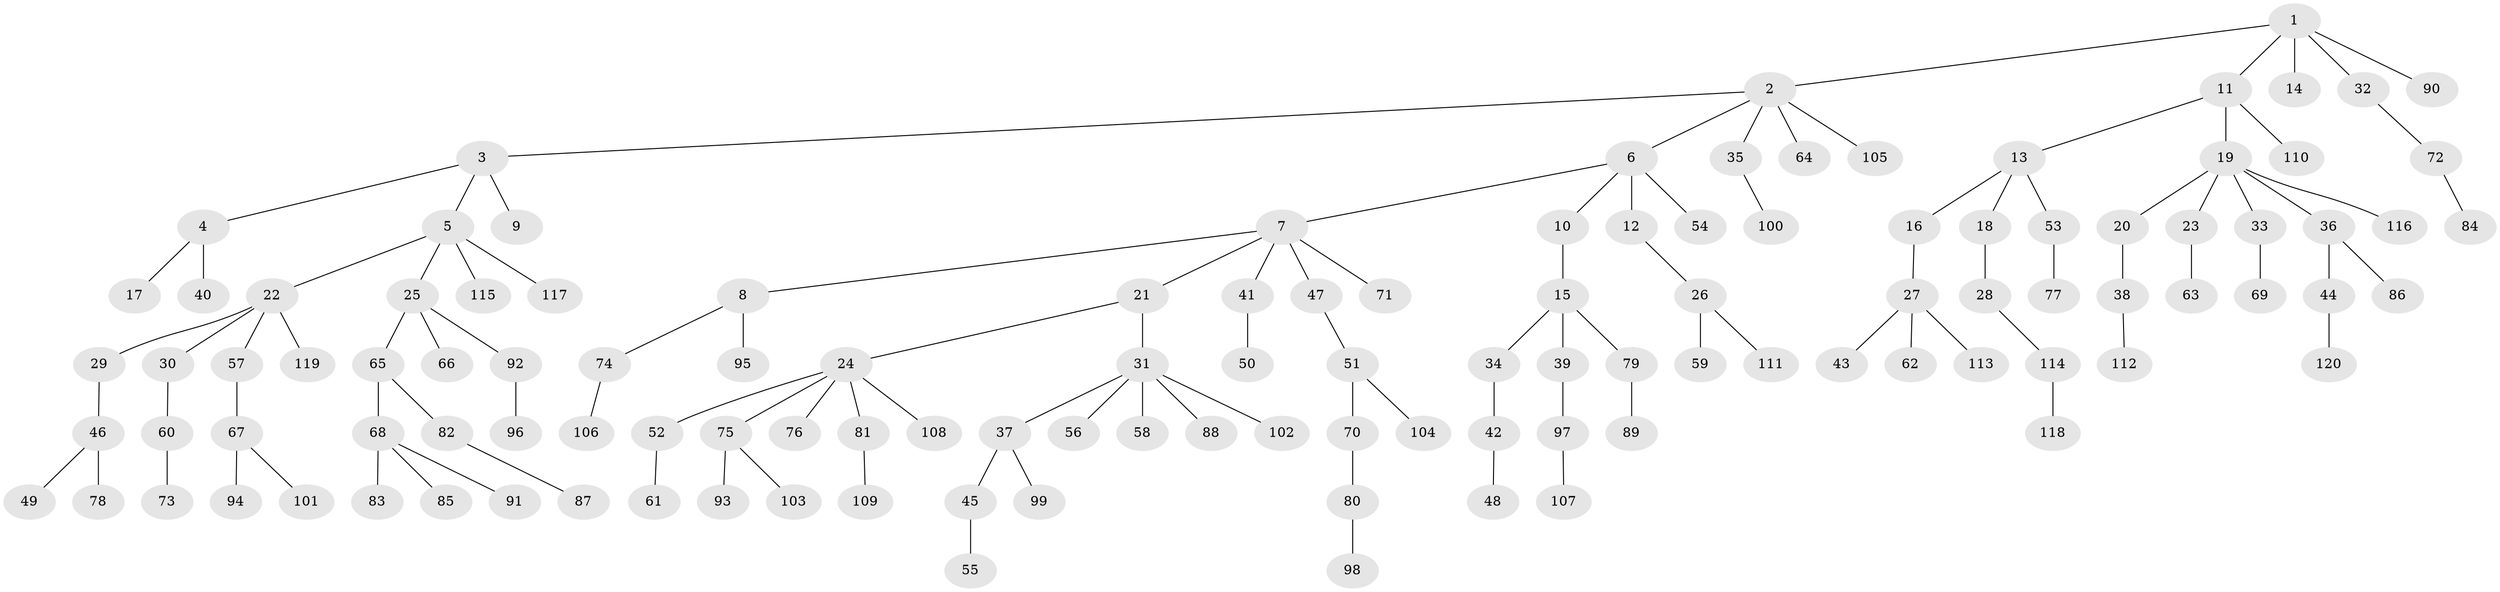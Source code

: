 // Generated by graph-tools (version 1.1) at 2025/26/03/09/25 03:26:28]
// undirected, 120 vertices, 119 edges
graph export_dot {
graph [start="1"]
  node [color=gray90,style=filled];
  1;
  2;
  3;
  4;
  5;
  6;
  7;
  8;
  9;
  10;
  11;
  12;
  13;
  14;
  15;
  16;
  17;
  18;
  19;
  20;
  21;
  22;
  23;
  24;
  25;
  26;
  27;
  28;
  29;
  30;
  31;
  32;
  33;
  34;
  35;
  36;
  37;
  38;
  39;
  40;
  41;
  42;
  43;
  44;
  45;
  46;
  47;
  48;
  49;
  50;
  51;
  52;
  53;
  54;
  55;
  56;
  57;
  58;
  59;
  60;
  61;
  62;
  63;
  64;
  65;
  66;
  67;
  68;
  69;
  70;
  71;
  72;
  73;
  74;
  75;
  76;
  77;
  78;
  79;
  80;
  81;
  82;
  83;
  84;
  85;
  86;
  87;
  88;
  89;
  90;
  91;
  92;
  93;
  94;
  95;
  96;
  97;
  98;
  99;
  100;
  101;
  102;
  103;
  104;
  105;
  106;
  107;
  108;
  109;
  110;
  111;
  112;
  113;
  114;
  115;
  116;
  117;
  118;
  119;
  120;
  1 -- 2;
  1 -- 11;
  1 -- 14;
  1 -- 32;
  1 -- 90;
  2 -- 3;
  2 -- 6;
  2 -- 35;
  2 -- 64;
  2 -- 105;
  3 -- 4;
  3 -- 5;
  3 -- 9;
  4 -- 17;
  4 -- 40;
  5 -- 22;
  5 -- 25;
  5 -- 115;
  5 -- 117;
  6 -- 7;
  6 -- 10;
  6 -- 12;
  6 -- 54;
  7 -- 8;
  7 -- 21;
  7 -- 41;
  7 -- 47;
  7 -- 71;
  8 -- 74;
  8 -- 95;
  10 -- 15;
  11 -- 13;
  11 -- 19;
  11 -- 110;
  12 -- 26;
  13 -- 16;
  13 -- 18;
  13 -- 53;
  15 -- 34;
  15 -- 39;
  15 -- 79;
  16 -- 27;
  18 -- 28;
  19 -- 20;
  19 -- 23;
  19 -- 33;
  19 -- 36;
  19 -- 116;
  20 -- 38;
  21 -- 24;
  21 -- 31;
  22 -- 29;
  22 -- 30;
  22 -- 57;
  22 -- 119;
  23 -- 63;
  24 -- 52;
  24 -- 75;
  24 -- 76;
  24 -- 81;
  24 -- 108;
  25 -- 65;
  25 -- 66;
  25 -- 92;
  26 -- 59;
  26 -- 111;
  27 -- 43;
  27 -- 62;
  27 -- 113;
  28 -- 114;
  29 -- 46;
  30 -- 60;
  31 -- 37;
  31 -- 56;
  31 -- 58;
  31 -- 88;
  31 -- 102;
  32 -- 72;
  33 -- 69;
  34 -- 42;
  35 -- 100;
  36 -- 44;
  36 -- 86;
  37 -- 45;
  37 -- 99;
  38 -- 112;
  39 -- 97;
  41 -- 50;
  42 -- 48;
  44 -- 120;
  45 -- 55;
  46 -- 49;
  46 -- 78;
  47 -- 51;
  51 -- 70;
  51 -- 104;
  52 -- 61;
  53 -- 77;
  57 -- 67;
  60 -- 73;
  65 -- 68;
  65 -- 82;
  67 -- 94;
  67 -- 101;
  68 -- 83;
  68 -- 85;
  68 -- 91;
  70 -- 80;
  72 -- 84;
  74 -- 106;
  75 -- 93;
  75 -- 103;
  79 -- 89;
  80 -- 98;
  81 -- 109;
  82 -- 87;
  92 -- 96;
  97 -- 107;
  114 -- 118;
}
